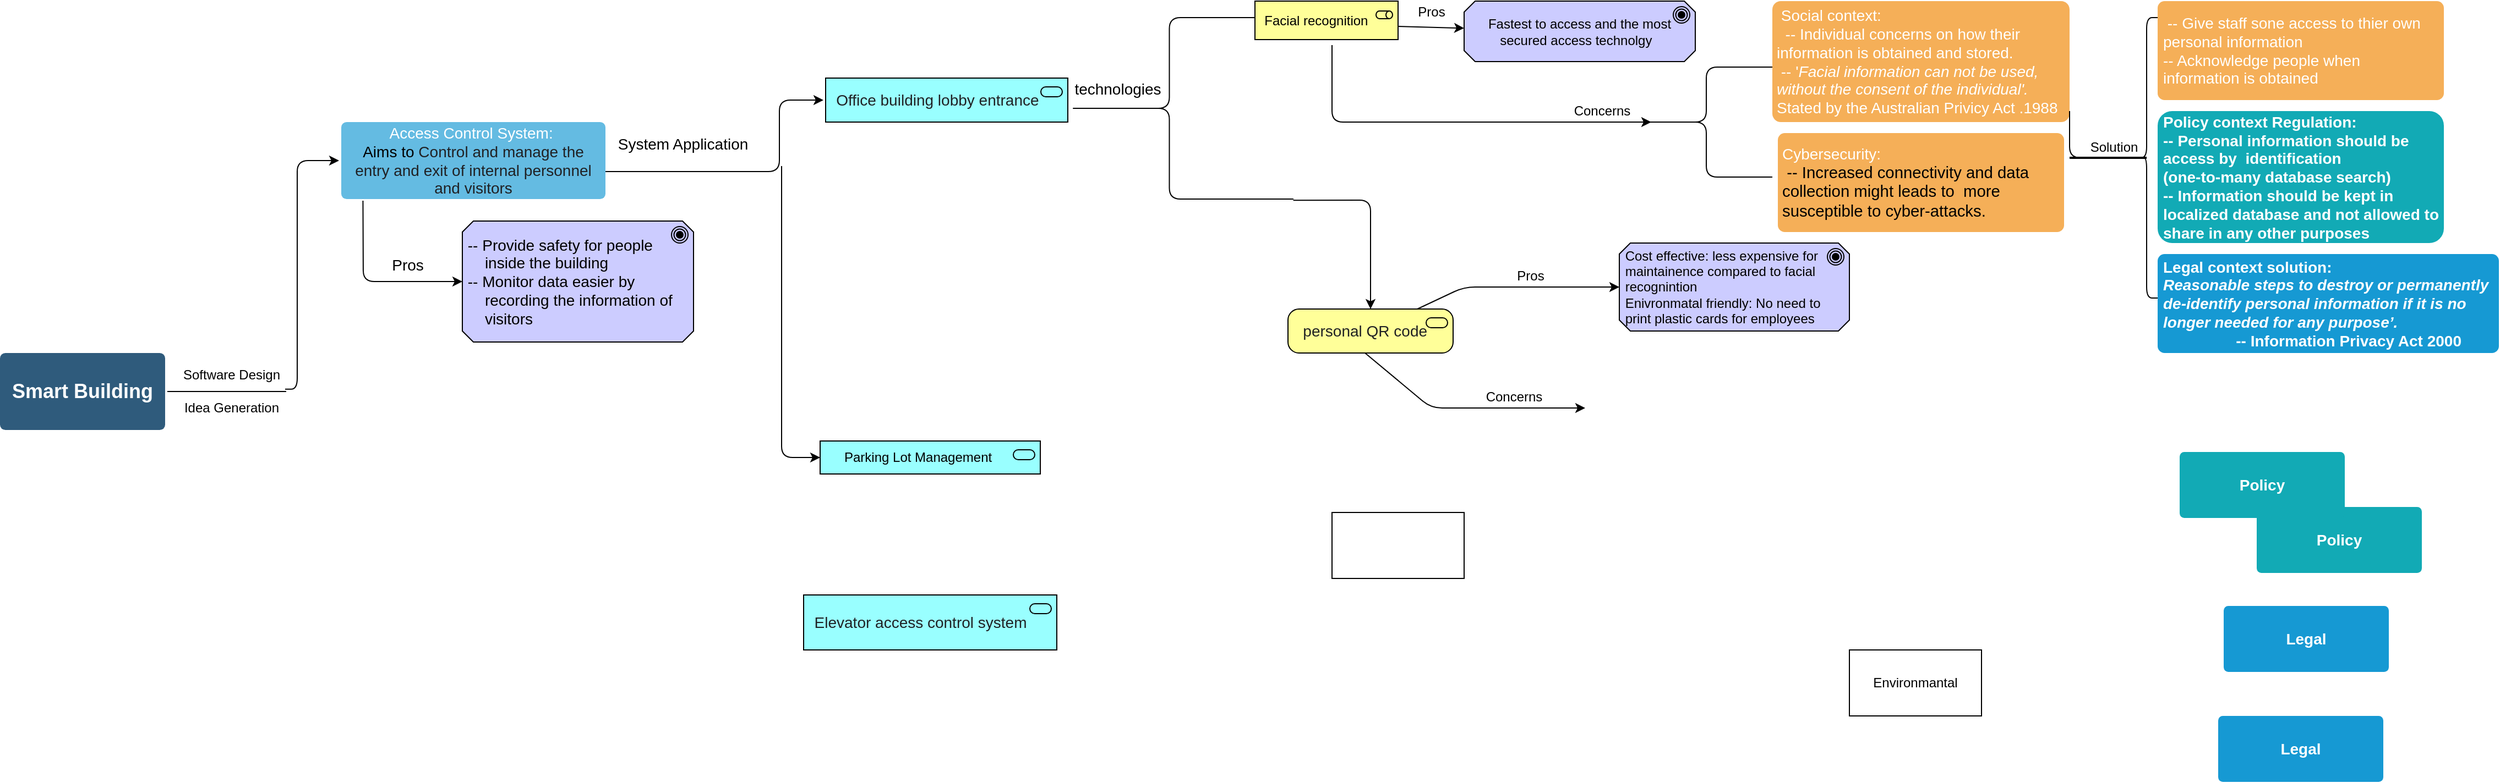 <mxfile version="13.10.0" type="github">
  <diagram id="6a731a19-8d31-9384-78a2-239565b7b9f0" name="Page-1">
    <mxGraphModel dx="1460" dy="670" grid="1" gridSize="10" guides="1" tooltips="1" connect="1" arrows="1" fold="1" page="1" pageScale="1" pageWidth="1169" pageHeight="827" background="#ffffff" math="0" shadow="0">
      <root>
        <mxCell id="0" />
        <mxCell id="1" parent="0" />
        <mxCell id="1749" value="&lt;font style=&quot;font-size: 18px&quot;&gt;Smart Building&lt;/font&gt;" style="rounded=1;whiteSpace=wrap;html=1;shadow=0;labelBackgroundColor=none;strokeColor=none;strokeWidth=3;fillColor=#2F5B7C;fontFamily=Helvetica;fontSize=16;fontColor=#FFFFFF;align=center;fontStyle=1;spacing=5;arcSize=7;perimeterSpacing=2;" parent="1" vertex="1">
          <mxGeometry x="60" y="330" width="150" height="70" as="geometry" />
        </mxCell>
        <mxCell id="1760" value="Legal" style="rounded=1;whiteSpace=wrap;html=1;shadow=0;labelBackgroundColor=none;strokeColor=none;strokeWidth=3;fillColor=#1699d3;fontFamily=Helvetica;fontSize=14;fontColor=#FFFFFF;align=center;spacing=5;fontStyle=1;arcSize=7;perimeterSpacing=2;" parent="1" vertex="1">
          <mxGeometry x="2075" y="660" width="150" height="60" as="geometry" />
        </mxCell>
        <mxCell id="1761" value="Access Control System&lt;font style=&quot;font-size: 14px&quot;&gt;:&amp;nbsp; &lt;br&gt;&lt;font color=&quot;#000000&quot;&gt;Aims to&lt;/font&gt;&amp;nbsp;&lt;span style=&quot;color: rgb(32 , 33 , 36) ; font-family: &amp;#34;arial&amp;#34; , sans-serif ; text-align: left&quot;&gt;&lt;font&gt;Control and manage the entry and exit of internal personnel and visitors&lt;/font&gt;&lt;/span&gt;&lt;/font&gt;" style="rounded=1;whiteSpace=wrap;html=1;shadow=0;labelBackgroundColor=none;strokeColor=none;strokeWidth=3;fillColor=#64bbe2;fontFamily=Helvetica;fontSize=14;fontColor=#FFFFFF;align=center;spacing=5;arcSize=7;perimeterSpacing=2;" parent="1" vertex="1">
          <mxGeometry x="370" y="120" width="240" height="70" as="geometry" />
        </mxCell>
        <mxCell id="1765" value="&lt;div style=&quot;text-align: left&quot;&gt;&lt;span&gt;&amp;nbsp;Social context:&lt;/span&gt;&lt;/div&gt;&lt;div style=&quot;text-align: left&quot;&gt;&lt;span&gt;&amp;nbsp; -- Individual concerns on how their information is obtained and stored.&amp;nbsp;&lt;/span&gt;&lt;/div&gt;&lt;div style=&quot;text-align: left&quot;&gt;&amp;nbsp;-- &#39;&lt;i&gt;Facial information can not be used,&lt;/i&gt;&lt;/div&gt;&lt;div style=&quot;text-align: left&quot;&gt;&lt;i&gt;without the consent of the individual&#39;.&lt;/i&gt; Stated by the Australian Privicy Act .1988&lt;/div&gt;" style="rounded=1;whiteSpace=wrap;html=1;shadow=0;labelBackgroundColor=none;strokeColor=none;strokeWidth=3;fillColor=#f5af58;fontFamily=Helvetica;fontSize=14;fontColor=#FFFFFF;align=center;spacing=5;arcSize=7;perimeterSpacing=2;" parent="1" vertex="1">
          <mxGeometry x="1670" y="10" width="270" height="110" as="geometry" />
        </mxCell>
        <mxCell id="1771" value="Policy" style="rounded=1;whiteSpace=wrap;html=1;shadow=0;labelBackgroundColor=none;strokeColor=none;strokeWidth=3;fillColor=#12aab5;fontFamily=Helvetica;fontSize=14;fontColor=#FFFFFF;align=center;spacing=5;fontStyle=1;arcSize=7;perimeterSpacing=2;" parent="1" vertex="1">
          <mxGeometry x="2110" y="470.0" width="150" height="60" as="geometry" />
        </mxCell>
        <mxCell id="OQ3E1-0agg7yZBkhoX3U-1786" value="" style="endArrow=none;html=1;exitX=1;exitY=0.5;exitDx=0;exitDy=0;" edge="1" parent="1" source="1749">
          <mxGeometry width="50" height="50" relative="1" as="geometry">
            <mxPoint x="380" y="390" as="sourcePoint" />
            <mxPoint x="320" y="365" as="targetPoint" />
          </mxGeometry>
        </mxCell>
        <mxCell id="OQ3E1-0agg7yZBkhoX3U-1787" value="Software Design" style="text;html=1;align=center;verticalAlign=middle;resizable=0;points=[];autosize=1;" vertex="1" parent="1">
          <mxGeometry x="220" y="340" width="100" height="20" as="geometry" />
        </mxCell>
        <mxCell id="OQ3E1-0agg7yZBkhoX3U-1788" value="Idea Generation" style="text;html=1;align=center;verticalAlign=middle;resizable=0;points=[];autosize=1;" vertex="1" parent="1">
          <mxGeometry x="220" y="370" width="100" height="20" as="geometry" />
        </mxCell>
        <mxCell id="OQ3E1-0agg7yZBkhoX3U-1792" value="" style="edgeStyle=elbowEdgeStyle;elbow=horizontal;endArrow=classic;html=1;exitX=0.99;exitY=1.143;exitDx=0;exitDy=0;exitPerimeter=0;entryX=0;entryY=0.5;entryDx=0;entryDy=0;" edge="1" parent="1" source="OQ3E1-0agg7yZBkhoX3U-1787" target="1761">
          <mxGeometry width="50" height="50" relative="1" as="geometry">
            <mxPoint x="340" y="280" as="sourcePoint" />
            <mxPoint x="390" y="230" as="targetPoint" />
            <Array as="points">
              <mxPoint x="330" y="250" />
              <mxPoint x="370" y="215" />
              <mxPoint x="350" y="190" />
              <mxPoint x="340" y="210" />
            </Array>
          </mxGeometry>
        </mxCell>
        <mxCell id="OQ3E1-0agg7yZBkhoX3U-1794" value="Environmantal" style="whiteSpace=wrap;html=1;" vertex="1" parent="1">
          <mxGeometry x="1740" y="600" width="120" height="60" as="geometry" />
        </mxCell>
        <mxCell id="OQ3E1-0agg7yZBkhoX3U-1795" value="" style="edgeStyle=elbowEdgeStyle;elbow=horizontal;endArrow=classic;html=1;exitX=1;exitY=0.5;exitDx=0;exitDy=0;" edge="1" parent="1">
          <mxGeometry width="50" height="50" relative="1" as="geometry">
            <mxPoint x="610" y="165" as="sourcePoint" />
            <mxPoint x="808" y="100" as="targetPoint" />
            <Array as="points">
              <mxPoint x="768" y="120" />
              <mxPoint x="708" y="140" />
              <mxPoint x="688" y="140" />
            </Array>
          </mxGeometry>
        </mxCell>
        <mxCell id="OQ3E1-0agg7yZBkhoX3U-1797" value="&lt;font style=&quot;font-size: 14px&quot;&gt;System Application&lt;/font&gt;" style="edgeLabel;html=1;align=center;verticalAlign=middle;resizable=0;points=[];" vertex="1" connectable="0" parent="OQ3E1-0agg7yZBkhoX3U-1795">
          <mxGeometry x="-0.558" y="6" relative="1" as="geometry">
            <mxPoint x="12" y="-19" as="offset" />
          </mxGeometry>
        </mxCell>
        <mxCell id="OQ3E1-0agg7yZBkhoX3U-1798" value="" style="whiteSpace=wrap;html=1;" vertex="1" parent="1">
          <mxGeometry x="1270" y="475" width="120" height="60" as="geometry" />
        </mxCell>
        <mxCell id="OQ3E1-0agg7yZBkhoX3U-1801" value="&lt;pre class=&quot;tw-data-text tw-text-large XcVN5d tw-ta&quot; id=&quot;tw-target-text&quot; dir=&quot;ltr&quot; style=&quot;line-height: 36px ; border: none ; padding: 2px 0.14em 2px 0px ; position: relative ; margin-top: -2px ; margin-bottom: -2px ; resize: none ; font-family: inherit ; overflow: hidden ; text-align: left ; width: 277px ; overflow-wrap: break-word ; color: rgb(32 , 33 , 36)&quot;&gt;&lt;span lang=&quot;en&quot;&gt;&lt;font style=&quot;font-size: 14px&quot;&gt;          Office building lobby entrance&lt;/font&gt;&lt;/span&gt;&lt;/pre&gt;" style="html=1;outlineConnect=0;whiteSpace=wrap;fillColor=#99ffff;shape=mxgraph.archimate.application;appType=service" vertex="1" parent="1">
          <mxGeometry x="810" y="80" width="220" height="40" as="geometry" />
        </mxCell>
        <mxCell id="OQ3E1-0agg7yZBkhoX3U-1803" value="&lt;font style=&quot;font-size: 14px&quot;&gt;Pros&lt;/font&gt;" style="text;html=1;align=center;verticalAlign=middle;resizable=0;points=[];autosize=1;" vertex="1" parent="1">
          <mxGeometry x="410" y="240" width="40" height="20" as="geometry" />
        </mxCell>
        <mxCell id="OQ3E1-0agg7yZBkhoX3U-1804" value="&lt;div style=&quot;text-align: left&quot;&gt;&lt;span style=&quot;font-size: 14px&quot;&gt;&amp;nbsp;-- Provide safety for people&amp;nbsp; &amp;nbsp; &amp;nbsp; &amp;nbsp; &amp;nbsp; &amp;nbsp; &amp;nbsp; &amp;nbsp;inside the building&lt;/span&gt;&lt;/div&gt;&lt;font style=&quot;font-size: 14px&quot;&gt;&lt;div style=&quot;text-align: left&quot;&gt;&lt;span&gt;&amp;nbsp;-- Monitor data easier by&amp;nbsp; &amp;nbsp; &amp;nbsp; &amp;nbsp; &amp;nbsp; &amp;nbsp; &amp;nbsp; &amp;nbsp; &amp;nbsp; &amp;nbsp;recording the information of&amp;nbsp; &amp;nbsp; &amp;nbsp; &amp;nbsp; &amp;nbsp;visitors&lt;/span&gt;&lt;/div&gt;&lt;/font&gt;" style="html=1;outlineConnect=0;whiteSpace=wrap;fillColor=#ccccff;shape=mxgraph.archimate.motiv;motivType=goal" vertex="1" parent="1">
          <mxGeometry x="480" y="210" width="210" height="110" as="geometry" />
        </mxCell>
        <mxCell id="OQ3E1-0agg7yZBkhoX3U-1809" value="&amp;nbsp; &amp;nbsp; &amp;nbsp; Parking Lot Management" style="html=1;outlineConnect=0;whiteSpace=wrap;fillColor=#99ffff;shape=mxgraph.archimate.application;appType=service;align=left;" vertex="1" parent="1">
          <mxGeometry x="805" y="410" width="200" height="30" as="geometry" />
        </mxCell>
        <mxCell id="OQ3E1-0agg7yZBkhoX3U-1814" value="&lt;pre class=&quot;tw-data-text tw-text-large XcVN5d tw-ta&quot; id=&quot;tw-target-text&quot; dir=&quot;ltr&quot; style=&quot;line-height: 36px ; border: none ; padding: 2px 0.14em 2px 0px ; position: relative ; margin-top: -2px ; margin-bottom: -2px ; resize: none ; font-family: inherit ; overflow: hidden ; width: 277px ; overflow-wrap: break-word ; color: rgb(32 , 33 , 36)&quot;&gt;&lt;span lang=&quot;en&quot;&gt;&lt;font style=&quot;font-size: 14px&quot;&gt;  Elevator access control system&lt;/font&gt;&lt;/span&gt;&lt;/pre&gt;" style="html=1;outlineConnect=0;whiteSpace=wrap;fillColor=#99ffff;shape=mxgraph.archimate.application;appType=service;align=left;" vertex="1" parent="1">
          <mxGeometry x="790" y="550" width="230" height="50" as="geometry" />
        </mxCell>
        <mxCell id="OQ3E1-0agg7yZBkhoX3U-1815" value="" style="shape=curlyBracket;whiteSpace=wrap;html=1;rounded=1;size=0.45;" vertex="1" parent="1">
          <mxGeometry x="1030" y="25" width="205" height="165" as="geometry" />
        </mxCell>
        <mxCell id="OQ3E1-0agg7yZBkhoX3U-1823" value="" style="endArrow=classic;html=1;" edge="1" parent="1" target="OQ3E1-0agg7yZBkhoX3U-1809">
          <mxGeometry width="50" height="50" relative="1" as="geometry">
            <mxPoint x="770" y="160" as="sourcePoint" />
            <mxPoint x="1130" y="160" as="targetPoint" />
            <Array as="points">
              <mxPoint x="770" y="425" />
            </Array>
          </mxGeometry>
        </mxCell>
        <mxCell id="OQ3E1-0agg7yZBkhoX3U-1825" value="&lt;font style=&quot;font-size: 14px&quot;&gt;technologies&lt;/font&gt;" style="text;html=1;align=center;verticalAlign=middle;resizable=0;points=[];autosize=1;" vertex="1" parent="1">
          <mxGeometry x="1030" y="80" width="90" height="20" as="geometry" />
        </mxCell>
        <mxCell id="OQ3E1-0agg7yZBkhoX3U-1826" value="&amp;nbsp; Facial&amp;nbsp;recognition" style="html=1;outlineConnect=0;whiteSpace=wrap;fillColor=#ffff99;shape=mxgraph.archimate.application;appType=role;align=left;" vertex="1" parent="1">
          <mxGeometry x="1200" y="10" width="130" height="35" as="geometry" />
        </mxCell>
        <mxCell id="OQ3E1-0agg7yZBkhoX3U-1828" value="&lt;pre class=&quot;tw-data-text tw-text-large XcVN5d tw-ta&quot; id=&quot;tw-target-text&quot; dir=&quot;ltr&quot; style=&quot;line-height: 36px ; border: none ; padding: 2px 0.14em 2px 0px ; position: relative ; margin-top: -2px ; margin-bottom: -2px ; resize: none ; font-family: inherit ; overflow: hidden ; width: 277px ; overflow-wrap: break-word ; color: rgb(32 , 33 , 36)&quot;&gt;&lt;span lang=&quot;en&quot;&gt;&lt;font style=&quot;font-size: 14px&quot;&gt;   personal QR code&lt;/font&gt;&lt;/span&gt;&lt;/pre&gt;" style="html=1;outlineConnect=0;whiteSpace=wrap;fillColor=#ffff99;shape=mxgraph.archimate.business;busType=service;align=left;" vertex="1" parent="1">
          <mxGeometry x="1230" y="290" width="150" height="40" as="geometry" />
        </mxCell>
        <mxCell id="OQ3E1-0agg7yZBkhoX3U-1830" value="" style="endArrow=classic;html=1;exitX=0.089;exitY=0.993;exitDx=0;exitDy=0;exitPerimeter=0;entryX=0;entryY=0.5;entryDx=0;entryDy=0;entryPerimeter=0;" edge="1" parent="1" source="1761" target="OQ3E1-0agg7yZBkhoX3U-1804">
          <mxGeometry width="50" height="50" relative="1" as="geometry">
            <mxPoint x="620" y="320" as="sourcePoint" />
            <mxPoint x="670" y="270" as="targetPoint" />
            <Array as="points">
              <mxPoint x="390" y="265" />
            </Array>
          </mxGeometry>
        </mxCell>
        <mxCell id="OQ3E1-0agg7yZBkhoX3U-1833" value="" style="endArrow=classic;html=1;" edge="1" parent="1" target="OQ3E1-0agg7yZBkhoX3U-1835">
          <mxGeometry width="50" height="50" relative="1" as="geometry">
            <mxPoint x="1330" y="33" as="sourcePoint" />
            <mxPoint x="1410" y="20" as="targetPoint" />
          </mxGeometry>
        </mxCell>
        <mxCell id="OQ3E1-0agg7yZBkhoX3U-1834" value="Pros" style="text;html=1;align=center;verticalAlign=middle;resizable=0;points=[];autosize=1;" vertex="1" parent="1">
          <mxGeometry x="1340" y="10" width="40" height="20" as="geometry" />
        </mxCell>
        <mxCell id="OQ3E1-0agg7yZBkhoX3U-1835" value="Fastest to access and the most secured access technolgy&amp;nbsp;&amp;nbsp;" style="html=1;outlineConnect=0;whiteSpace=wrap;fillColor=#ccccff;shape=mxgraph.archimate.motiv;motivType=goal" vertex="1" parent="1">
          <mxGeometry x="1390" y="10" width="210" height="55" as="geometry" />
        </mxCell>
        <mxCell id="OQ3E1-0agg7yZBkhoX3U-1837" value="" style="endArrow=classic;html=1;" edge="1" parent="1">
          <mxGeometry width="50" height="50" relative="1" as="geometry">
            <mxPoint x="1270" y="50" as="sourcePoint" />
            <mxPoint x="1560" y="120" as="targetPoint" />
            <Array as="points">
              <mxPoint x="1270" y="120" />
            </Array>
          </mxGeometry>
        </mxCell>
        <mxCell id="OQ3E1-0agg7yZBkhoX3U-1838" value="Concerns" style="text;html=1;align=center;verticalAlign=middle;resizable=0;points=[];autosize=1;" vertex="1" parent="1">
          <mxGeometry x="1480" y="100" width="70" height="20" as="geometry" />
        </mxCell>
        <mxCell id="OQ3E1-0agg7yZBkhoX3U-1840" value="Policy context Regulation:&lt;br&gt;-- Personal information should be access by&amp;nbsp; identification&lt;br&gt;(one-to-many database search)&lt;br&gt;-- Information should be kept in localized database and not allowed to share in any other purposes" style="rounded=1;whiteSpace=wrap;html=1;shadow=0;labelBackgroundColor=none;strokeColor=none;strokeWidth=3;fillColor=#12aab5;fontFamily=Helvetica;fontSize=14;fontColor=#FFFFFF;align=left;spacing=5;fontStyle=1;arcSize=11;perimeterSpacing=2;" vertex="1" parent="1">
          <mxGeometry x="2020" y="110" width="260" height="120" as="geometry" />
        </mxCell>
        <mxCell id="OQ3E1-0agg7yZBkhoX3U-1841" value="Legal context solution:&amp;nbsp;&lt;br&gt;&lt;i&gt;Reasonable steps to destroy or permanently de-identify personal information if it is no longer needed for any purpose’.&amp;nbsp;&lt;/i&gt; &lt;br&gt;&amp;nbsp; &amp;nbsp; &amp;nbsp; &amp;nbsp; &amp;nbsp; &amp;nbsp; &amp;nbsp; &amp;nbsp; &amp;nbsp;-- Information Privacy Act 2000" style="rounded=1;whiteSpace=wrap;html=1;shadow=0;labelBackgroundColor=none;strokeColor=none;strokeWidth=3;fillColor=#1699d3;fontFamily=Helvetica;fontSize=14;fontColor=#FFFFFF;align=left;spacing=5;fontStyle=1;arcSize=7;perimeterSpacing=2;" vertex="1" parent="1">
          <mxGeometry x="2020" y="240" width="310" height="90" as="geometry" />
        </mxCell>
        <mxCell id="OQ3E1-0agg7yZBkhoX3U-1844" value="" style="shape=curlyBracket;whiteSpace=wrap;html=1;rounded=1;size=0.5;" vertex="1" parent="1">
          <mxGeometry x="1550" y="70" width="120" height="100" as="geometry" />
        </mxCell>
        <mxCell id="OQ3E1-0agg7yZBkhoX3U-1850" value="&lt;div style=&quot;text-align: left&quot;&gt;&lt;span&gt;Cybersecurity:&lt;/span&gt;&lt;/div&gt;&lt;div style=&quot;text-align: left&quot;&gt;&lt;span id=&quot;docs-internal-guid-464443f5-7fff-3725-f938-a6052675c688&quot;&gt;&lt;span style=&quot;font-size: 11pt ; font-family: &amp;#34;arial&amp;#34; ; color: rgb(0 , 0 , 0) ; background-color: transparent ; vertical-align: baseline&quot;&gt;&amp;nbsp;-- Increased connectivity and data collection might leads to&amp;nbsp; more susceptible to cyber-attacks.&lt;/span&gt;&lt;/span&gt;&lt;span&gt;&lt;br&gt;&lt;/span&gt;&lt;/div&gt;" style="rounded=1;whiteSpace=wrap;html=1;shadow=0;labelBackgroundColor=none;strokeColor=none;strokeWidth=3;fillColor=#f5af58;fontFamily=Helvetica;fontSize=14;fontColor=#FFFFFF;align=center;spacing=5;arcSize=7;perimeterSpacing=2;" vertex="1" parent="1">
          <mxGeometry x="1675" y="130" width="260" height="90" as="geometry" />
        </mxCell>
        <mxCell id="OQ3E1-0agg7yZBkhoX3U-1852" value="" style="shape=curlyBracket;whiteSpace=wrap;html=1;rounded=1;" vertex="1" parent="1">
          <mxGeometry x="2000" y="25" width="20" height="255" as="geometry" />
        </mxCell>
        <mxCell id="OQ3E1-0agg7yZBkhoX3U-1856" value="" style="line;strokeWidth=2;html=1;" vertex="1" parent="1">
          <mxGeometry x="1940" y="132.5" width="70" height="40" as="geometry" />
        </mxCell>
        <mxCell id="OQ3E1-0agg7yZBkhoX3U-1857" value="Solution" style="text;html=1;align=center;verticalAlign=middle;resizable=0;points=[];autosize=1;" vertex="1" parent="1">
          <mxGeometry x="1950" y="132.5" width="60" height="20" as="geometry" />
        </mxCell>
        <mxCell id="OQ3E1-0agg7yZBkhoX3U-1861" value="&lt;div&gt;&amp;nbsp;-- Give staff sone access to thier own personal information&lt;/div&gt;&lt;div&gt;-- Acknowledge people when information is obtained&amp;nbsp;&lt;/div&gt;" style="rounded=1;whiteSpace=wrap;html=1;shadow=0;labelBackgroundColor=none;strokeColor=none;strokeWidth=3;fillColor=#f5af58;fontFamily=Helvetica;fontSize=14;fontColor=#FFFFFF;align=left;spacing=5;arcSize=7;perimeterSpacing=2;" vertex="1" parent="1">
          <mxGeometry x="2020" y="10" width="260" height="90" as="geometry" />
        </mxCell>
        <mxCell id="OQ3E1-0agg7yZBkhoX3U-1865" value="" style="edgeStyle=elbowEdgeStyle;html=1;endArrow=none;elbow=vertical" edge="1" parent="1">
          <mxGeometry width="100" height="75" relative="1" as="geometry">
            <mxPoint x="1940" y="110" as="sourcePoint" />
            <mxPoint x="2010" y="153" as="targetPoint" />
            <Array as="points">
              <mxPoint x="2050" y="152.5" />
            </Array>
          </mxGeometry>
        </mxCell>
        <mxCell id="OQ3E1-0agg7yZBkhoX3U-1867" value="" style="endArrow=classic;html=1;exitX=0.999;exitY=1.007;exitDx=0;exitDy=0;exitPerimeter=0;" edge="1" parent="1" source="OQ3E1-0agg7yZBkhoX3U-1815" target="OQ3E1-0agg7yZBkhoX3U-1828">
          <mxGeometry width="50" height="50" relative="1" as="geometry">
            <mxPoint x="1140" y="220" as="sourcePoint" />
            <mxPoint x="1190" y="170" as="targetPoint" />
            <Array as="points">
              <mxPoint x="1305" y="191" />
            </Array>
          </mxGeometry>
        </mxCell>
        <mxCell id="OQ3E1-0agg7yZBkhoX3U-1870" value="Pros" style="text;html=1;align=center;verticalAlign=middle;resizable=0;points=[];autosize=1;" vertex="1" parent="1">
          <mxGeometry x="1430" y="250" width="40" height="20" as="geometry" />
        </mxCell>
        <mxCell id="OQ3E1-0agg7yZBkhoX3U-1872" value="&amp;nbsp;Cost effective: less expensive for&amp;nbsp; &amp;nbsp; &amp;nbsp;maintainence compared to facial&amp;nbsp; &amp;nbsp;recognintion&lt;br&gt;&amp;nbsp;Enivronmatal friendly: No need to&amp;nbsp; &amp;nbsp;print plastic cards for employees" style="html=1;outlineConnect=0;whiteSpace=wrap;fillColor=#ccccff;shape=mxgraph.archimate.motiv;motivType=goal;align=left;" vertex="1" parent="1">
          <mxGeometry x="1531" y="230" width="209" height="80" as="geometry" />
        </mxCell>
        <mxCell id="OQ3E1-0agg7yZBkhoX3U-1874" value="" style="endArrow=classic;html=1;entryX=0;entryY=0.5;entryDx=0;entryDy=0;entryPerimeter=0;" edge="1" parent="1" source="OQ3E1-0agg7yZBkhoX3U-1828" target="OQ3E1-0agg7yZBkhoX3U-1872">
          <mxGeometry width="50" height="50" relative="1" as="geometry">
            <mxPoint x="1660" y="260" as="sourcePoint" />
            <mxPoint x="1710" y="210" as="targetPoint" />
            <Array as="points">
              <mxPoint x="1390" y="270" />
            </Array>
          </mxGeometry>
        </mxCell>
        <mxCell id="OQ3E1-0agg7yZBkhoX3U-1875" value="" style="endArrow=classic;html=1;" edge="1" parent="1">
          <mxGeometry width="50" height="50" relative="1" as="geometry">
            <mxPoint x="1300" y="330" as="sourcePoint" />
            <mxPoint x="1500" y="380" as="targetPoint" />
            <Array as="points">
              <mxPoint x="1360" y="380" />
            </Array>
          </mxGeometry>
        </mxCell>
        <mxCell id="OQ3E1-0agg7yZBkhoX3U-1876" value="Concerns" style="text;html=1;align=center;verticalAlign=middle;resizable=0;points=[];autosize=1;" vertex="1" parent="1">
          <mxGeometry x="1400" y="360" width="70" height="20" as="geometry" />
        </mxCell>
        <mxCell id="OQ3E1-0agg7yZBkhoX3U-1877" value="Policy" style="rounded=1;whiteSpace=wrap;html=1;shadow=0;labelBackgroundColor=none;strokeColor=none;strokeWidth=3;fillColor=#12aab5;fontFamily=Helvetica;fontSize=14;fontColor=#FFFFFF;align=center;spacing=5;fontStyle=1;arcSize=7;perimeterSpacing=2;" vertex="1" parent="1">
          <mxGeometry x="2040" y="420" width="150" height="60" as="geometry" />
        </mxCell>
        <mxCell id="OQ3E1-0agg7yZBkhoX3U-1878" value="Legal" style="rounded=1;whiteSpace=wrap;html=1;shadow=0;labelBackgroundColor=none;strokeColor=none;strokeWidth=3;fillColor=#1699d3;fontFamily=Helvetica;fontSize=14;fontColor=#FFFFFF;align=center;spacing=5;fontStyle=1;arcSize=7;perimeterSpacing=2;" vertex="1" parent="1">
          <mxGeometry x="2080" y="560" width="150" height="60" as="geometry" />
        </mxCell>
      </root>
    </mxGraphModel>
  </diagram>
</mxfile>
